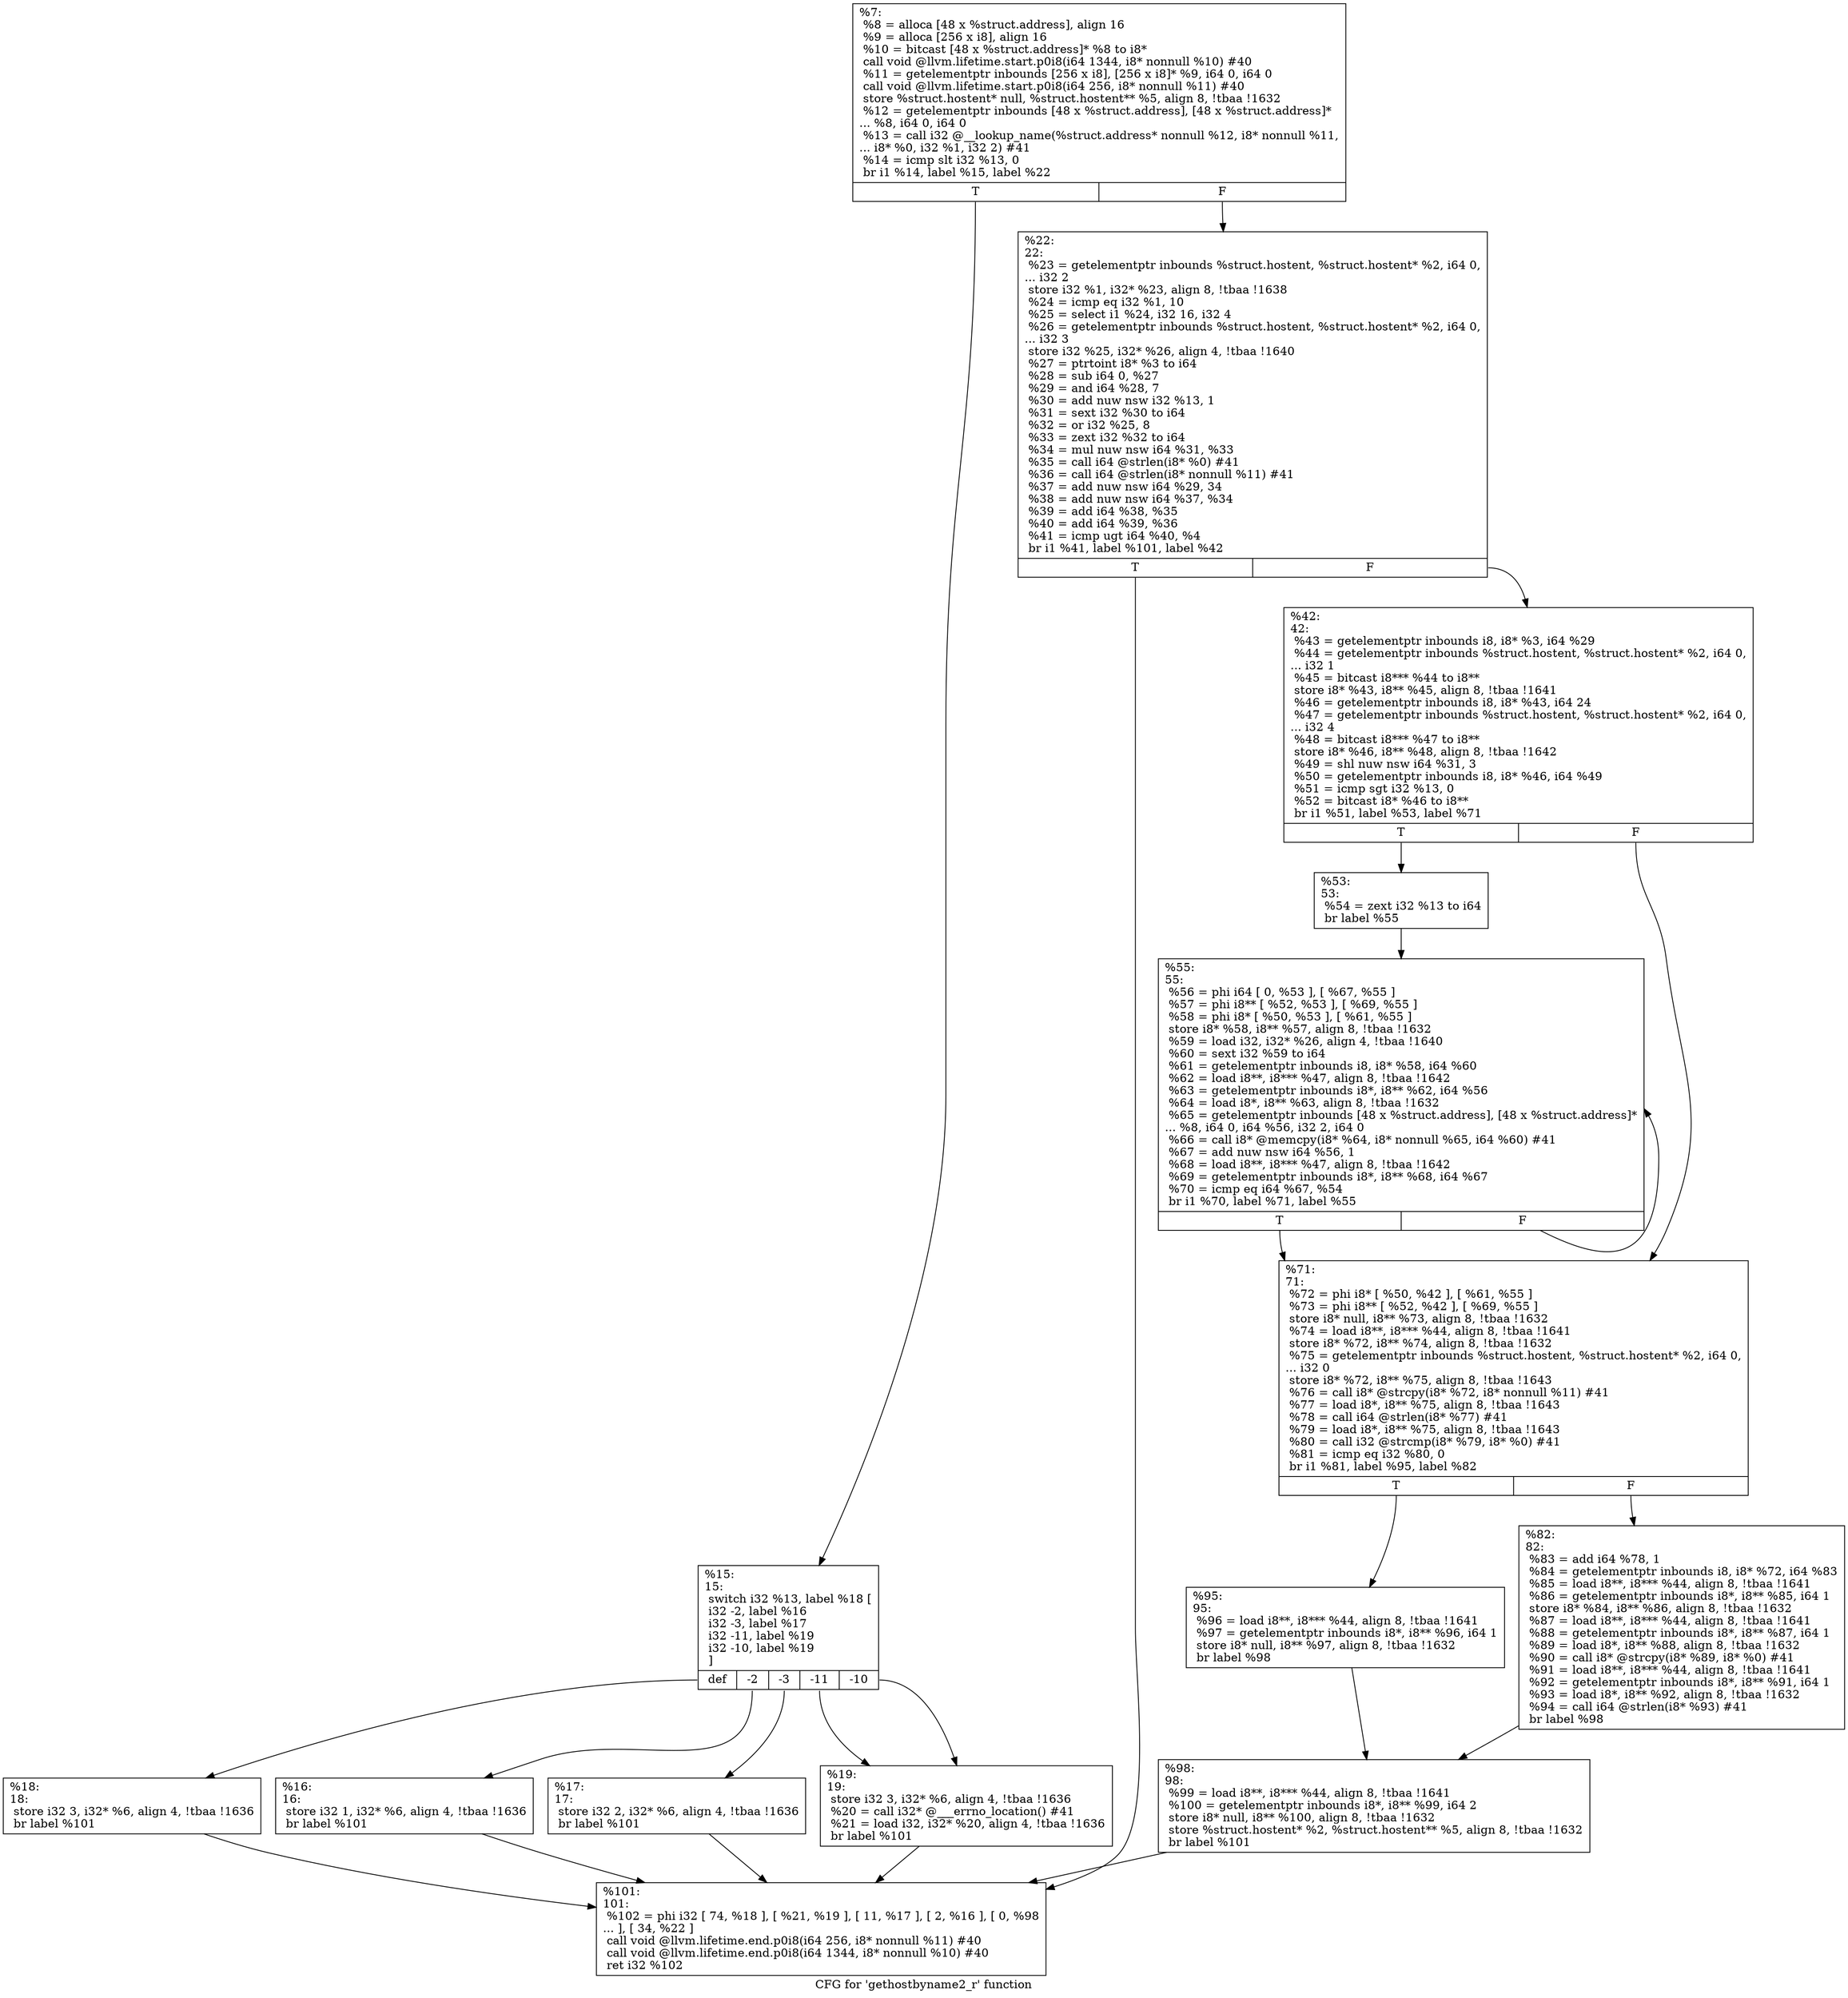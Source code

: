 digraph "CFG for 'gethostbyname2_r' function" {
	label="CFG for 'gethostbyname2_r' function";

	Node0x1a659b0 [shape=record,label="{%7:\l  %8 = alloca [48 x %struct.address], align 16\l  %9 = alloca [256 x i8], align 16\l  %10 = bitcast [48 x %struct.address]* %8 to i8*\l  call void @llvm.lifetime.start.p0i8(i64 1344, i8* nonnull %10) #40\l  %11 = getelementptr inbounds [256 x i8], [256 x i8]* %9, i64 0, i64 0\l  call void @llvm.lifetime.start.p0i8(i64 256, i8* nonnull %11) #40\l  store %struct.hostent* null, %struct.hostent** %5, align 8, !tbaa !1632\l  %12 = getelementptr inbounds [48 x %struct.address], [48 x %struct.address]*\l... %8, i64 0, i64 0\l  %13 = call i32 @__lookup_name(%struct.address* nonnull %12, i8* nonnull %11,\l... i8* %0, i32 %1, i32 2) #41\l  %14 = icmp slt i32 %13, 0\l  br i1 %14, label %15, label %22\l|{<s0>T|<s1>F}}"];
	Node0x1a659b0:s0 -> Node0x1a65ba0;
	Node0x1a659b0:s1 -> Node0x1a65d30;
	Node0x1a65ba0 [shape=record,label="{%15:\l15:                                               \l  switch i32 %13, label %18 [\l    i32 -2, label %16\l    i32 -3, label %17\l    i32 -11, label %19\l    i32 -10, label %19\l  ]\l|{<s0>def|<s1>-2|<s2>-3|<s3>-11|<s4>-10}}"];
	Node0x1a65ba0:s0 -> Node0x1a65c90;
	Node0x1a65ba0:s1 -> Node0x1a65bf0;
	Node0x1a65ba0:s2 -> Node0x1a65c40;
	Node0x1a65ba0:s3 -> Node0x1a65ce0;
	Node0x1a65ba0:s4 -> Node0x1a65ce0;
	Node0x1a65bf0 [shape=record,label="{%16:\l16:                                               \l  store i32 1, i32* %6, align 4, !tbaa !1636\l  br label %101\l}"];
	Node0x1a65bf0 -> Node0x1a65fb0;
	Node0x1a65c40 [shape=record,label="{%17:\l17:                                               \l  store i32 2, i32* %6, align 4, !tbaa !1636\l  br label %101\l}"];
	Node0x1a65c40 -> Node0x1a65fb0;
	Node0x1a65c90 [shape=record,label="{%18:\l18:                                               \l  store i32 3, i32* %6, align 4, !tbaa !1636\l  br label %101\l}"];
	Node0x1a65c90 -> Node0x1a65fb0;
	Node0x1a65ce0 [shape=record,label="{%19:\l19:                                               \l  store i32 3, i32* %6, align 4, !tbaa !1636\l  %20 = call i32* @___errno_location() #41\l  %21 = load i32, i32* %20, align 4, !tbaa !1636\l  br label %101\l}"];
	Node0x1a65ce0 -> Node0x1a65fb0;
	Node0x1a65d30 [shape=record,label="{%22:\l22:                                               \l  %23 = getelementptr inbounds %struct.hostent, %struct.hostent* %2, i64 0,\l... i32 2\l  store i32 %1, i32* %23, align 8, !tbaa !1638\l  %24 = icmp eq i32 %1, 10\l  %25 = select i1 %24, i32 16, i32 4\l  %26 = getelementptr inbounds %struct.hostent, %struct.hostent* %2, i64 0,\l... i32 3\l  store i32 %25, i32* %26, align 4, !tbaa !1640\l  %27 = ptrtoint i8* %3 to i64\l  %28 = sub i64 0, %27\l  %29 = and i64 %28, 7\l  %30 = add nuw nsw i32 %13, 1\l  %31 = sext i32 %30 to i64\l  %32 = or i32 %25, 8\l  %33 = zext i32 %32 to i64\l  %34 = mul nuw nsw i64 %31, %33\l  %35 = call i64 @strlen(i8* %0) #41\l  %36 = call i64 @strlen(i8* nonnull %11) #41\l  %37 = add nuw nsw i64 %29, 34\l  %38 = add nuw nsw i64 %37, %34\l  %39 = add i64 %38, %35\l  %40 = add i64 %39, %36\l  %41 = icmp ugt i64 %40, %4\l  br i1 %41, label %101, label %42\l|{<s0>T|<s1>F}}"];
	Node0x1a65d30:s0 -> Node0x1a65fb0;
	Node0x1a65d30:s1 -> Node0x1a65d80;
	Node0x1a65d80 [shape=record,label="{%42:\l42:                                               \l  %43 = getelementptr inbounds i8, i8* %3, i64 %29\l  %44 = getelementptr inbounds %struct.hostent, %struct.hostent* %2, i64 0,\l... i32 1\l  %45 = bitcast i8*** %44 to i8**\l  store i8* %43, i8** %45, align 8, !tbaa !1641\l  %46 = getelementptr inbounds i8, i8* %43, i64 24\l  %47 = getelementptr inbounds %struct.hostent, %struct.hostent* %2, i64 0,\l... i32 4\l  %48 = bitcast i8*** %47 to i8**\l  store i8* %46, i8** %48, align 8, !tbaa !1642\l  %49 = shl nuw nsw i64 %31, 3\l  %50 = getelementptr inbounds i8, i8* %46, i64 %49\l  %51 = icmp sgt i32 %13, 0\l  %52 = bitcast i8* %46 to i8**\l  br i1 %51, label %53, label %71\l|{<s0>T|<s1>F}}"];
	Node0x1a65d80:s0 -> Node0x1a65dd0;
	Node0x1a65d80:s1 -> Node0x1a65e70;
	Node0x1a65dd0 [shape=record,label="{%53:\l53:                                               \l  %54 = zext i32 %13 to i64\l  br label %55\l}"];
	Node0x1a65dd0 -> Node0x1a65e20;
	Node0x1a65e20 [shape=record,label="{%55:\l55:                                               \l  %56 = phi i64 [ 0, %53 ], [ %67, %55 ]\l  %57 = phi i8** [ %52, %53 ], [ %69, %55 ]\l  %58 = phi i8* [ %50, %53 ], [ %61, %55 ]\l  store i8* %58, i8** %57, align 8, !tbaa !1632\l  %59 = load i32, i32* %26, align 4, !tbaa !1640\l  %60 = sext i32 %59 to i64\l  %61 = getelementptr inbounds i8, i8* %58, i64 %60\l  %62 = load i8**, i8*** %47, align 8, !tbaa !1642\l  %63 = getelementptr inbounds i8*, i8** %62, i64 %56\l  %64 = load i8*, i8** %63, align 8, !tbaa !1632\l  %65 = getelementptr inbounds [48 x %struct.address], [48 x %struct.address]*\l... %8, i64 0, i64 %56, i32 2, i64 0\l  %66 = call i8* @memcpy(i8* %64, i8* nonnull %65, i64 %60) #41\l  %67 = add nuw nsw i64 %56, 1\l  %68 = load i8**, i8*** %47, align 8, !tbaa !1642\l  %69 = getelementptr inbounds i8*, i8** %68, i64 %67\l  %70 = icmp eq i64 %67, %54\l  br i1 %70, label %71, label %55\l|{<s0>T|<s1>F}}"];
	Node0x1a65e20:s0 -> Node0x1a65e70;
	Node0x1a65e20:s1 -> Node0x1a65e20;
	Node0x1a65e70 [shape=record,label="{%71:\l71:                                               \l  %72 = phi i8* [ %50, %42 ], [ %61, %55 ]\l  %73 = phi i8** [ %52, %42 ], [ %69, %55 ]\l  store i8* null, i8** %73, align 8, !tbaa !1632\l  %74 = load i8**, i8*** %44, align 8, !tbaa !1641\l  store i8* %72, i8** %74, align 8, !tbaa !1632\l  %75 = getelementptr inbounds %struct.hostent, %struct.hostent* %2, i64 0,\l... i32 0\l  store i8* %72, i8** %75, align 8, !tbaa !1643\l  %76 = call i8* @strcpy(i8* %72, i8* nonnull %11) #41\l  %77 = load i8*, i8** %75, align 8, !tbaa !1643\l  %78 = call i64 @strlen(i8* %77) #41\l  %79 = load i8*, i8** %75, align 8, !tbaa !1643\l  %80 = call i32 @strcmp(i8* %79, i8* %0) #41\l  %81 = icmp eq i32 %80, 0\l  br i1 %81, label %95, label %82\l|{<s0>T|<s1>F}}"];
	Node0x1a65e70:s0 -> Node0x1a65f10;
	Node0x1a65e70:s1 -> Node0x1a65ec0;
	Node0x1a65ec0 [shape=record,label="{%82:\l82:                                               \l  %83 = add i64 %78, 1\l  %84 = getelementptr inbounds i8, i8* %72, i64 %83\l  %85 = load i8**, i8*** %44, align 8, !tbaa !1641\l  %86 = getelementptr inbounds i8*, i8** %85, i64 1\l  store i8* %84, i8** %86, align 8, !tbaa !1632\l  %87 = load i8**, i8*** %44, align 8, !tbaa !1641\l  %88 = getelementptr inbounds i8*, i8** %87, i64 1\l  %89 = load i8*, i8** %88, align 8, !tbaa !1632\l  %90 = call i8* @strcpy(i8* %89, i8* %0) #41\l  %91 = load i8**, i8*** %44, align 8, !tbaa !1641\l  %92 = getelementptr inbounds i8*, i8** %91, i64 1\l  %93 = load i8*, i8** %92, align 8, !tbaa !1632\l  %94 = call i64 @strlen(i8* %93) #41\l  br label %98\l}"];
	Node0x1a65ec0 -> Node0x1a65f60;
	Node0x1a65f10 [shape=record,label="{%95:\l95:                                               \l  %96 = load i8**, i8*** %44, align 8, !tbaa !1641\l  %97 = getelementptr inbounds i8*, i8** %96, i64 1\l  store i8* null, i8** %97, align 8, !tbaa !1632\l  br label %98\l}"];
	Node0x1a65f10 -> Node0x1a65f60;
	Node0x1a65f60 [shape=record,label="{%98:\l98:                                               \l  %99 = load i8**, i8*** %44, align 8, !tbaa !1641\l  %100 = getelementptr inbounds i8*, i8** %99, i64 2\l  store i8* null, i8** %100, align 8, !tbaa !1632\l  store %struct.hostent* %2, %struct.hostent** %5, align 8, !tbaa !1632\l  br label %101\l}"];
	Node0x1a65f60 -> Node0x1a65fb0;
	Node0x1a65fb0 [shape=record,label="{%101:\l101:                                              \l  %102 = phi i32 [ 74, %18 ], [ %21, %19 ], [ 11, %17 ], [ 2, %16 ], [ 0, %98\l... ], [ 34, %22 ]\l  call void @llvm.lifetime.end.p0i8(i64 256, i8* nonnull %11) #40\l  call void @llvm.lifetime.end.p0i8(i64 1344, i8* nonnull %10) #40\l  ret i32 %102\l}"];
}
